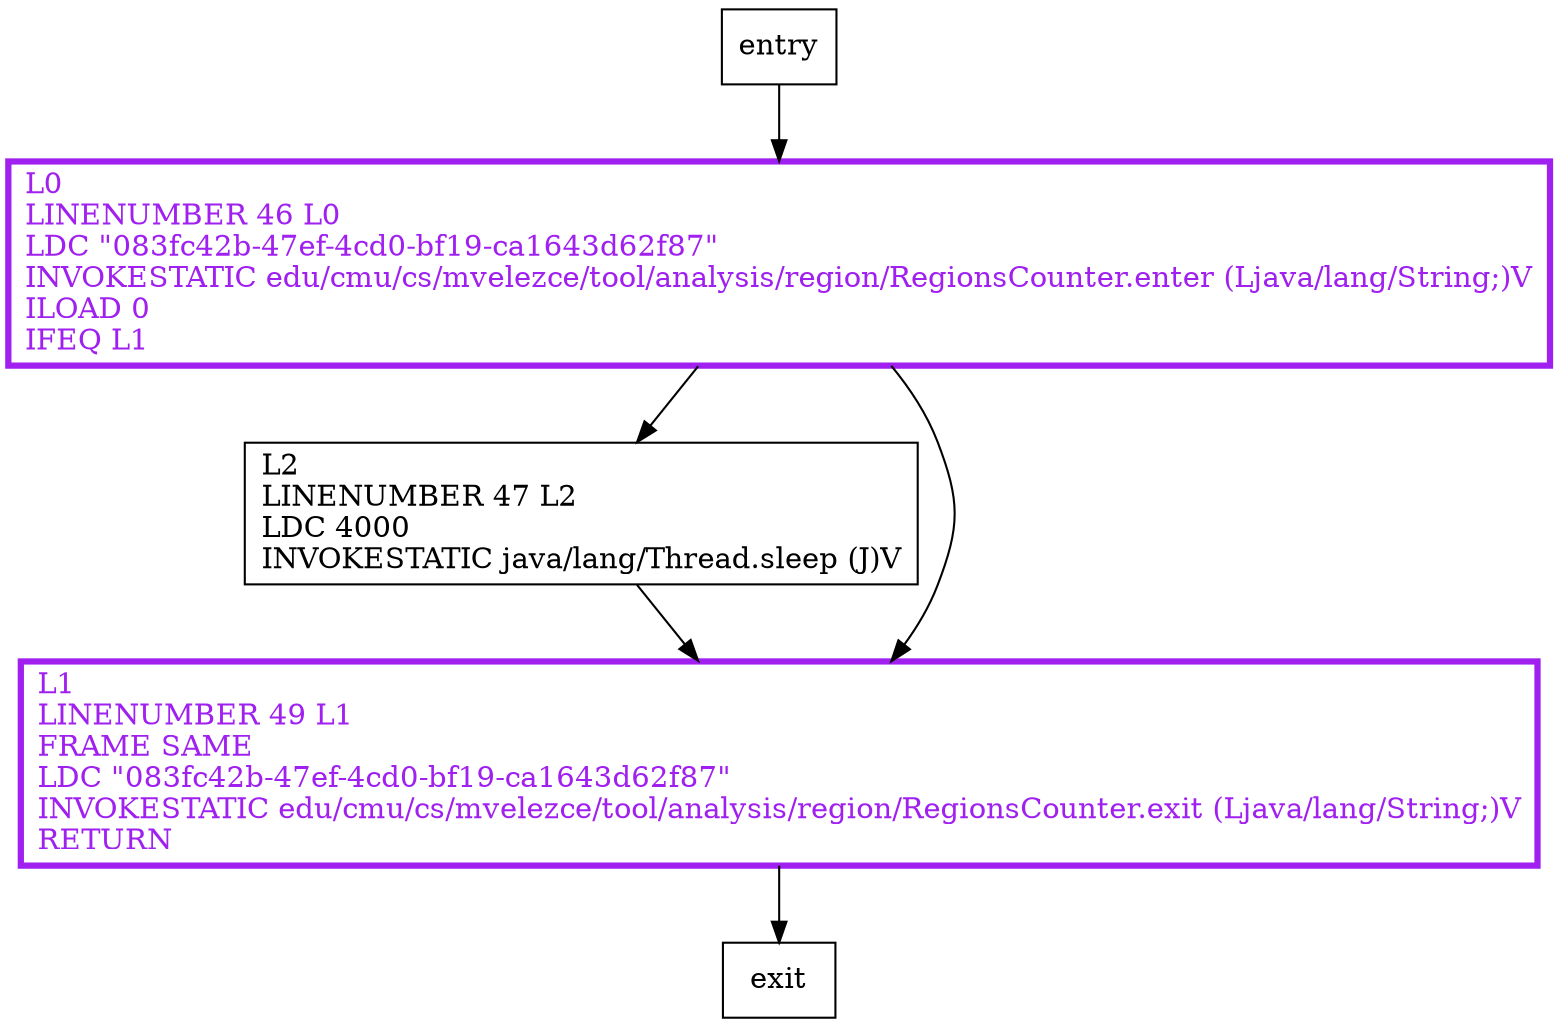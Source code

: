 digraph moo {
node [shape=record];
529893402 [label="L2\lLINENUMBER 47 L2\lLDC 4000\lINVOKESTATIC java/lang/Thread.sleep (J)V\l"];
1337289706 [label="L0\lLINENUMBER 46 L0\lLDC \"083fc42b-47ef-4cd0-bf19-ca1643d62f87\"\lINVOKESTATIC edu/cmu/cs/mvelezce/tool/analysis/region/RegionsCounter.enter (Ljava/lang/String;)V\lILOAD 0\lIFEQ L1\l"];
1583082378 [label="L1\lLINENUMBER 49 L1\lFRAME SAME\lLDC \"083fc42b-47ef-4cd0-bf19-ca1643d62f87\"\lINVOKESTATIC edu/cmu/cs/mvelezce/tool/analysis/region/RegionsCounter.exit (Ljava/lang/String;)V\lRETURN\l"];
entry;
exit;
entry -> 1337289706;
529893402 -> 1583082378;
1337289706 -> 529893402;
1337289706 -> 1583082378;
1583082378 -> exit;
1337289706[fontcolor="purple", penwidth=3, color="purple"];
1583082378[fontcolor="purple", penwidth=3, color="purple"];
}
